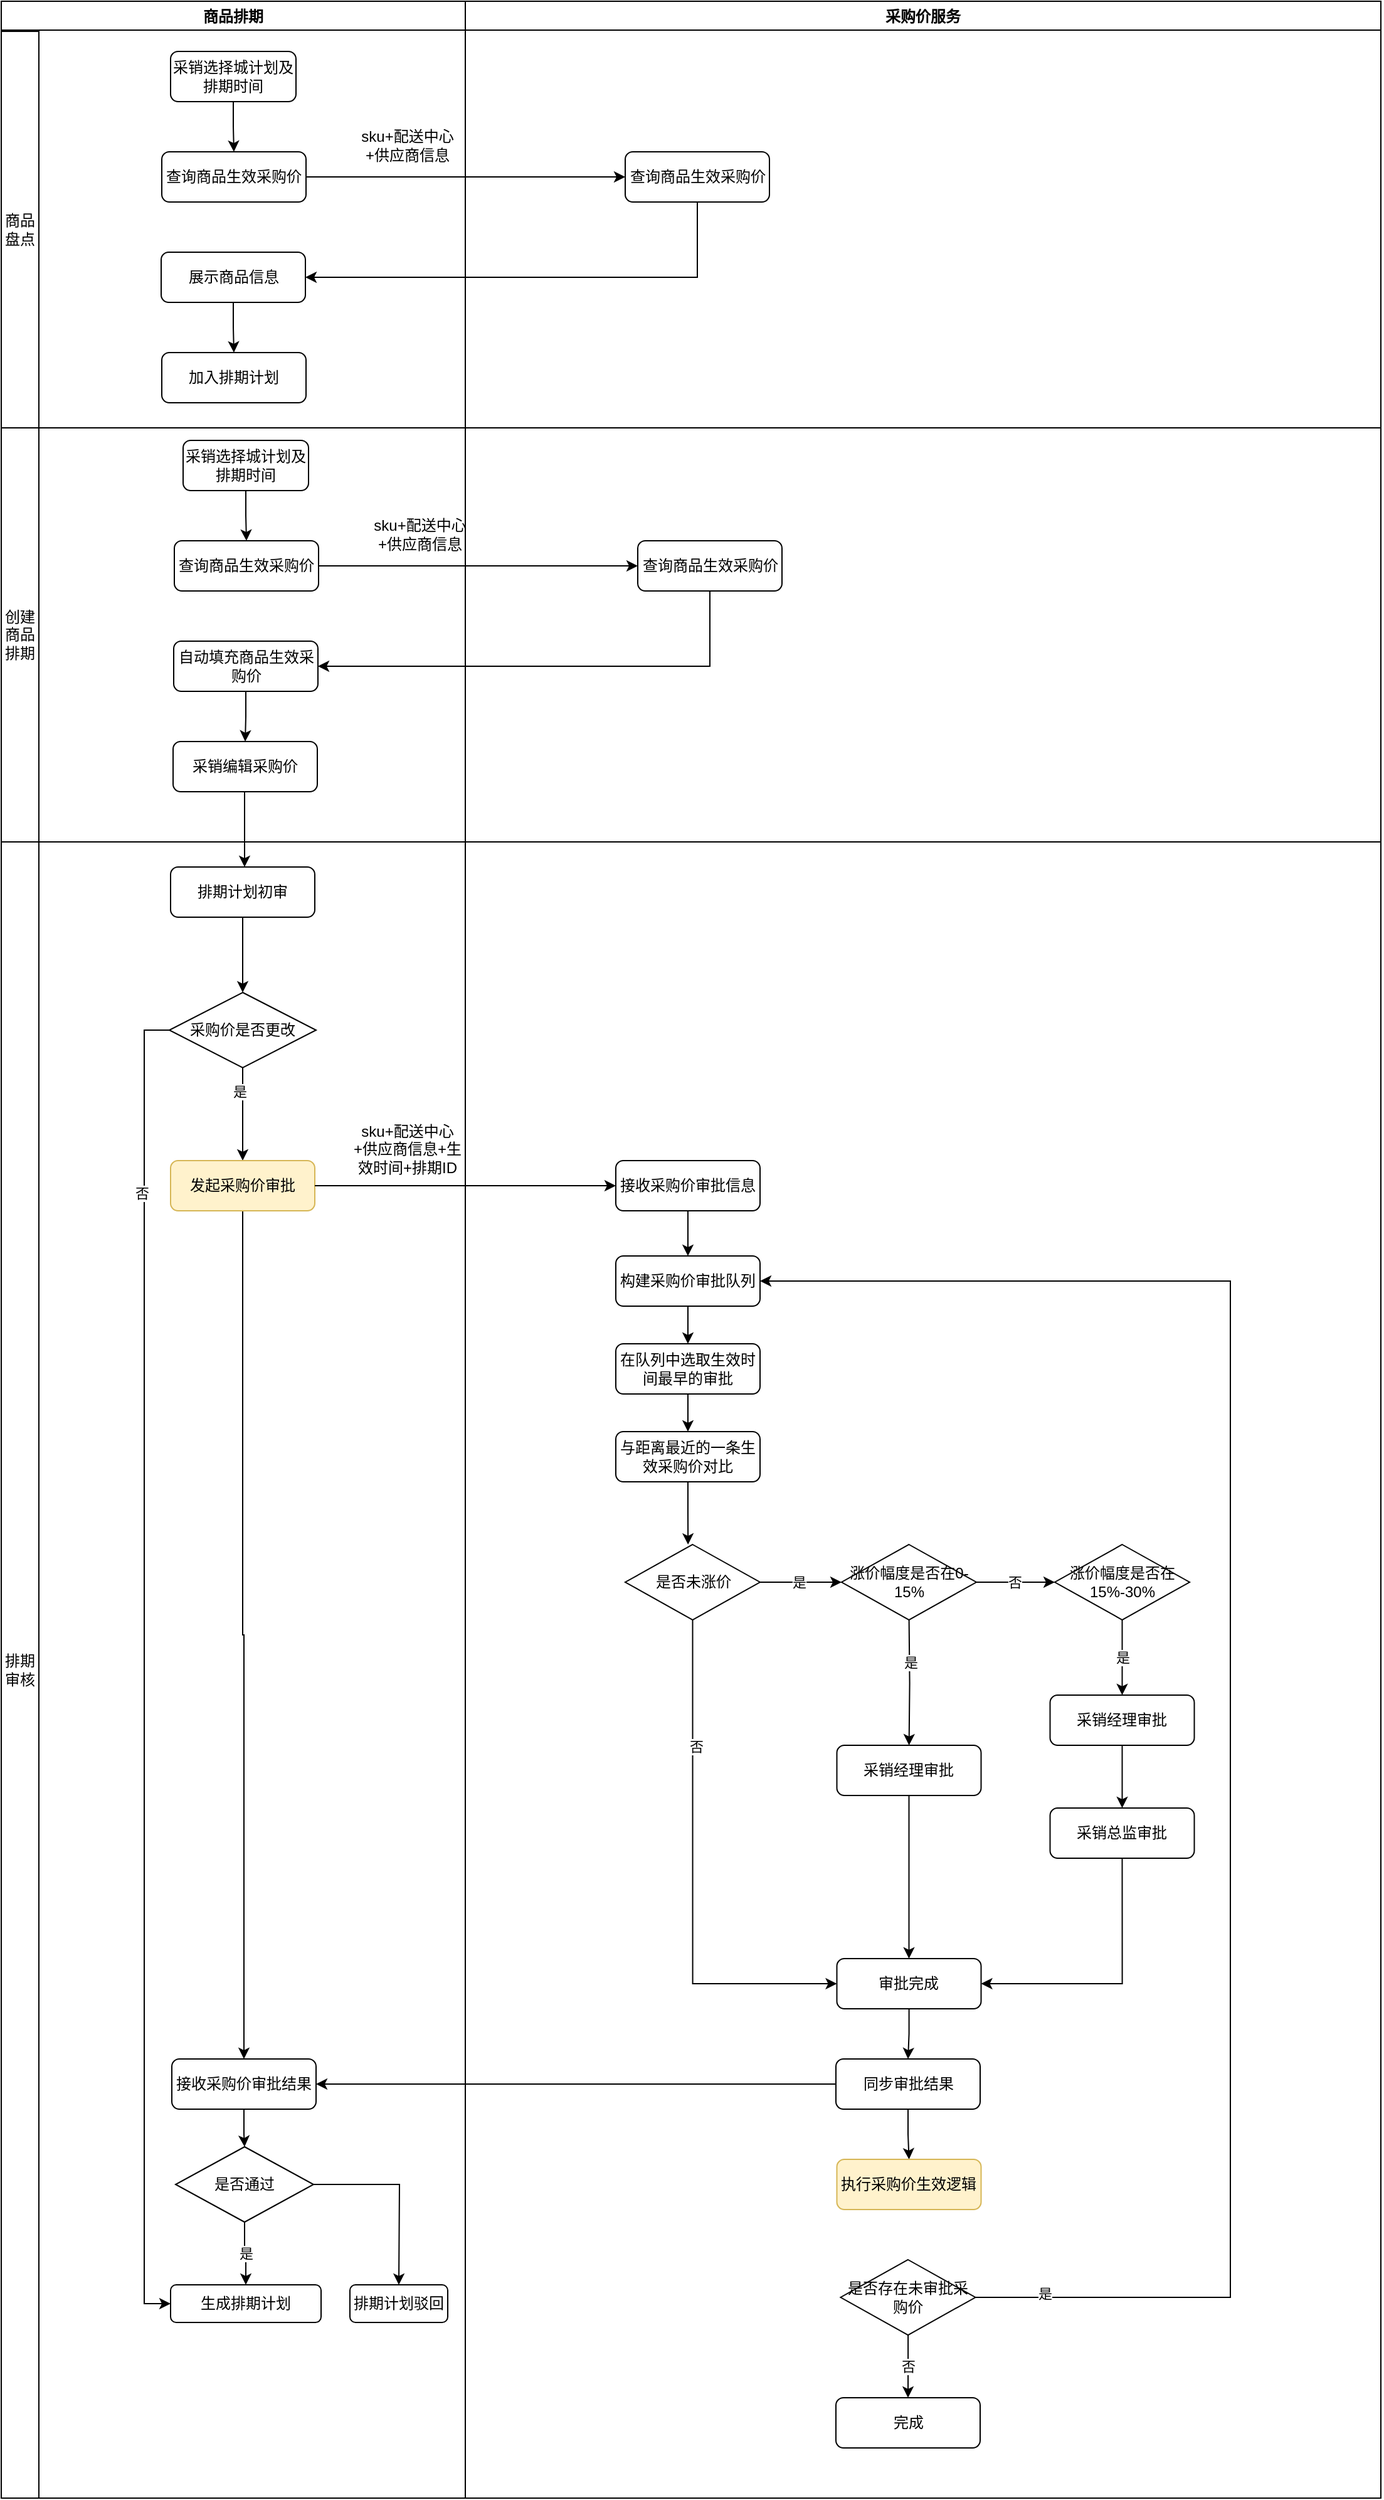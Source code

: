 <mxfile version="15.5.4" type="github">
  <diagram id="C5RBs43oDa-KdzZeNtuy" name="Page-1">
    <mxGraphModel dx="2893" dy="1097" grid="1" gridSize="10" guides="1" tooltips="1" connect="1" arrows="1" fold="1" page="1" pageScale="1" pageWidth="827" pageHeight="1169" math="0" shadow="0">
      <root>
        <mxCell id="WIyWlLk6GJQsqaUBKTNV-0" />
        <mxCell id="WIyWlLk6GJQsqaUBKTNV-1" parent="WIyWlLk6GJQsqaUBKTNV-0" />
        <mxCell id="JaGCP64lXndvB-nV4re8-0" value="商品排期" style="swimlane;" parent="WIyWlLk6GJQsqaUBKTNV-1" vertex="1">
          <mxGeometry x="-60" y="400" width="370" height="1990" as="geometry" />
        </mxCell>
        <mxCell id="JaGCP64lXndvB-nV4re8-4" value="商品盘点" style="rounded=0;whiteSpace=wrap;html=1;" parent="JaGCP64lXndvB-nV4re8-0" vertex="1">
          <mxGeometry y="24" width="30" height="316" as="geometry" />
        </mxCell>
        <mxCell id="JaGCP64lXndvB-nV4re8-6" value="" style="edgeStyle=orthogonalEdgeStyle;rounded=0;orthogonalLoop=1;jettySize=auto;html=1;" parent="JaGCP64lXndvB-nV4re8-0" source="JaGCP64lXndvB-nV4re8-2" target="JaGCP64lXndvB-nV4re8-5" edge="1">
          <mxGeometry relative="1" as="geometry" />
        </mxCell>
        <mxCell id="JaGCP64lXndvB-nV4re8-2" value="采销选择城计划及排期时间" style="rounded=1;whiteSpace=wrap;html=1;" parent="JaGCP64lXndvB-nV4re8-0" vertex="1">
          <mxGeometry x="135" y="40" width="100" height="40" as="geometry" />
        </mxCell>
        <mxCell id="JaGCP64lXndvB-nV4re8-5" value="查询商品生效采购价" style="rounded=1;whiteSpace=wrap;html=1;" parent="JaGCP64lXndvB-nV4re8-0" vertex="1">
          <mxGeometry x="128" y="120" width="115" height="40" as="geometry" />
        </mxCell>
        <mxCell id="JaGCP64lXndvB-nV4re8-15" value="" style="edgeStyle=orthogonalEdgeStyle;rounded=0;orthogonalLoop=1;jettySize=auto;html=1;" parent="JaGCP64lXndvB-nV4re8-0" source="JaGCP64lXndvB-nV4re8-8" target="JaGCP64lXndvB-nV4re8-14" edge="1">
          <mxGeometry relative="1" as="geometry" />
        </mxCell>
        <mxCell id="JaGCP64lXndvB-nV4re8-8" value="展示商品信息" style="rounded=1;whiteSpace=wrap;html=1;" parent="JaGCP64lXndvB-nV4re8-0" vertex="1">
          <mxGeometry x="127.5" y="200" width="115" height="40" as="geometry" />
        </mxCell>
        <mxCell id="JaGCP64lXndvB-nV4re8-12" value="sku+配送中心+供应商信息" style="text;html=1;strokeColor=none;fillColor=none;align=center;verticalAlign=middle;whiteSpace=wrap;rounded=0;" parent="JaGCP64lXndvB-nV4re8-0" vertex="1">
          <mxGeometry x="278" y="100" width="92" height="30" as="geometry" />
        </mxCell>
        <mxCell id="JaGCP64lXndvB-nV4re8-13" value="创建商品排期" style="rounded=0;whiteSpace=wrap;html=1;" parent="JaGCP64lXndvB-nV4re8-0" vertex="1">
          <mxGeometry y="340" width="30" height="330" as="geometry" />
        </mxCell>
        <mxCell id="JaGCP64lXndvB-nV4re8-14" value="加入排期计划" style="rounded=1;whiteSpace=wrap;html=1;" parent="JaGCP64lXndvB-nV4re8-0" vertex="1">
          <mxGeometry x="128" y="280" width="115" height="40" as="geometry" />
        </mxCell>
        <mxCell id="JaGCP64lXndvB-nV4re8-16" style="edgeStyle=orthogonalEdgeStyle;rounded=0;orthogonalLoop=1;jettySize=auto;html=1;endArrow=none;endFill=0;" parent="JaGCP64lXndvB-nV4re8-0" edge="1">
          <mxGeometry relative="1" as="geometry">
            <mxPoint x="30" y="340" as="sourcePoint" />
            <mxPoint x="1100" y="340" as="targetPoint" />
            <Array as="points">
              <mxPoint x="940" y="340" />
            </Array>
          </mxGeometry>
        </mxCell>
        <mxCell id="JaGCP64lXndvB-nV4re8-30" value="排期审核" style="rounded=0;whiteSpace=wrap;html=1;" parent="JaGCP64lXndvB-nV4re8-0" vertex="1">
          <mxGeometry y="670" width="30" height="1320" as="geometry" />
        </mxCell>
        <mxCell id="JaGCP64lXndvB-nV4re8-35" value="" style="edgeStyle=orthogonalEdgeStyle;rounded=0;orthogonalLoop=1;jettySize=auto;html=1;endArrow=classic;endFill=1;" parent="JaGCP64lXndvB-nV4re8-0" source="JaGCP64lXndvB-nV4re8-33" edge="1">
          <mxGeometry relative="1" as="geometry">
            <mxPoint x="194" y="690" as="targetPoint" />
          </mxGeometry>
        </mxCell>
        <mxCell id="JaGCP64lXndvB-nV4re8-33" value="采销编辑采购价" style="rounded=1;whiteSpace=wrap;html=1;" parent="JaGCP64lXndvB-nV4re8-0" vertex="1">
          <mxGeometry x="137" y="590" width="115" height="40" as="geometry" />
        </mxCell>
        <mxCell id="JaGCP64lXndvB-nV4re8-59" style="edgeStyle=orthogonalEdgeStyle;rounded=0;orthogonalLoop=1;jettySize=auto;html=1;entryX=0;entryY=0.5;entryDx=0;entryDy=0;endArrow=classic;endFill=1;exitX=0;exitY=0.5;exitDx=0;exitDy=0;" parent="JaGCP64lXndvB-nV4re8-0" source="JaGCP64lXndvB-nV4re8-31" target="JaGCP64lXndvB-nV4re8-57" edge="1">
          <mxGeometry relative="1" as="geometry" />
        </mxCell>
        <mxCell id="JaGCP64lXndvB-nV4re8-60" value="否" style="edgeLabel;html=1;align=center;verticalAlign=middle;resizable=0;points=[];" parent="JaGCP64lXndvB-nV4re8-59" vertex="1" connectable="0">
          <mxGeometry x="-0.717" y="-2" relative="1" as="geometry">
            <mxPoint as="offset" />
          </mxGeometry>
        </mxCell>
        <mxCell id="JaGCP64lXndvB-nV4re8-102" value="" style="edgeStyle=orthogonalEdgeStyle;rounded=0;orthogonalLoop=1;jettySize=auto;html=1;endArrow=classic;endFill=1;entryX=0.5;entryY=0;entryDx=0;entryDy=0;" parent="JaGCP64lXndvB-nV4re8-0" source="JaGCP64lXndvB-nV4re8-31" target="JaGCP64lXndvB-nV4re8-47" edge="1">
          <mxGeometry relative="1" as="geometry">
            <mxPoint x="194.5" y="890" as="targetPoint" />
          </mxGeometry>
        </mxCell>
        <mxCell id="JaGCP64lXndvB-nV4re8-103" value="是" style="edgeLabel;html=1;align=center;verticalAlign=middle;resizable=0;points=[];" parent="JaGCP64lXndvB-nV4re8-102" vertex="1" connectable="0">
          <mxGeometry x="-0.486" y="-3" relative="1" as="geometry">
            <mxPoint as="offset" />
          </mxGeometry>
        </mxCell>
        <mxCell id="JaGCP64lXndvB-nV4re8-31" value="采购价是否更改" style="rhombus;whiteSpace=wrap;html=1;" parent="JaGCP64lXndvB-nV4re8-0" vertex="1">
          <mxGeometry x="134" y="790" width="117" height="60" as="geometry" />
        </mxCell>
        <mxCell id="JaGCP64lXndvB-nV4re8-104" value="" style="edgeStyle=orthogonalEdgeStyle;rounded=0;orthogonalLoop=1;jettySize=auto;html=1;endArrow=classic;endFill=1;entryX=0.5;entryY=0;entryDx=0;entryDy=0;" parent="JaGCP64lXndvB-nV4re8-0" source="JaGCP64lXndvB-nV4re8-47" target="JaGCP64lXndvB-nV4re8-52" edge="1">
          <mxGeometry relative="1" as="geometry" />
        </mxCell>
        <mxCell id="JaGCP64lXndvB-nV4re8-47" value="发起采购价审批" style="rounded=1;whiteSpace=wrap;html=1;fillColor=#fff2cc;strokeColor=#d6b656;" parent="JaGCP64lXndvB-nV4re8-0" vertex="1">
          <mxGeometry x="135" y="924" width="115" height="40" as="geometry" />
        </mxCell>
        <mxCell id="JaGCP64lXndvB-nV4re8-56" value="" style="edgeStyle=orthogonalEdgeStyle;rounded=0;orthogonalLoop=1;jettySize=auto;html=1;endArrow=classic;endFill=1;" parent="JaGCP64lXndvB-nV4re8-0" source="JaGCP64lXndvB-nV4re8-52" target="JaGCP64lXndvB-nV4re8-55" edge="1">
          <mxGeometry relative="1" as="geometry" />
        </mxCell>
        <mxCell id="JaGCP64lXndvB-nV4re8-52" value="接收采购价审批结果" style="rounded=1;whiteSpace=wrap;html=1;" parent="JaGCP64lXndvB-nV4re8-0" vertex="1">
          <mxGeometry x="136" y="1640" width="115" height="40" as="geometry" />
        </mxCell>
        <mxCell id="JaGCP64lXndvB-nV4re8-54" value="sku+配送中心+供应商信息+生效时间+排期ID" style="text;html=1;strokeColor=none;fillColor=none;align=center;verticalAlign=middle;whiteSpace=wrap;rounded=0;" parent="JaGCP64lXndvB-nV4re8-0" vertex="1">
          <mxGeometry x="278" y="900" width="92" height="30" as="geometry" />
        </mxCell>
        <mxCell id="JaGCP64lXndvB-nV4re8-58" value="是" style="edgeStyle=orthogonalEdgeStyle;rounded=0;orthogonalLoop=1;jettySize=auto;html=1;endArrow=classic;endFill=1;" parent="JaGCP64lXndvB-nV4re8-0" source="JaGCP64lXndvB-nV4re8-55" target="JaGCP64lXndvB-nV4re8-57" edge="1">
          <mxGeometry relative="1" as="geometry" />
        </mxCell>
        <mxCell id="JaGCP64lXndvB-nV4re8-63" style="edgeStyle=orthogonalEdgeStyle;rounded=0;orthogonalLoop=1;jettySize=auto;html=1;entryX=0.5;entryY=0;entryDx=0;entryDy=0;endArrow=classic;endFill=1;" parent="JaGCP64lXndvB-nV4re8-0" source="JaGCP64lXndvB-nV4re8-55" edge="1">
          <mxGeometry relative="1" as="geometry">
            <mxPoint x="317" y="1820" as="targetPoint" />
          </mxGeometry>
        </mxCell>
        <mxCell id="JaGCP64lXndvB-nV4re8-55" value="是否通过" style="rhombus;whiteSpace=wrap;html=1;" parent="JaGCP64lXndvB-nV4re8-0" vertex="1">
          <mxGeometry x="139" y="1710" width="110" height="60" as="geometry" />
        </mxCell>
        <mxCell id="JaGCP64lXndvB-nV4re8-57" value="生成排期计划" style="rounded=1;whiteSpace=wrap;html=1;" parent="JaGCP64lXndvB-nV4re8-0" vertex="1">
          <mxGeometry x="135" y="1820" width="120" height="30" as="geometry" />
        </mxCell>
        <mxCell id="JaGCP64lXndvB-nV4re8-62" value="排期计划驳回" style="rounded=1;whiteSpace=wrap;html=1;" parent="JaGCP64lXndvB-nV4re8-0" vertex="1">
          <mxGeometry x="278" y="1820" width="78" height="30" as="geometry" />
        </mxCell>
        <mxCell id="JaGCP64lXndvB-nV4re8-112" value="" style="edgeStyle=orthogonalEdgeStyle;rounded=0;orthogonalLoop=1;jettySize=auto;html=1;endArrow=classic;endFill=1;" parent="JaGCP64lXndvB-nV4re8-0" source="JaGCP64lXndvB-nV4re8-110" target="JaGCP64lXndvB-nV4re8-31" edge="1">
          <mxGeometry relative="1" as="geometry" />
        </mxCell>
        <mxCell id="JaGCP64lXndvB-nV4re8-110" value="排期计划初审" style="rounded=1;whiteSpace=wrap;html=1;" parent="JaGCP64lXndvB-nV4re8-0" vertex="1">
          <mxGeometry x="135" y="690" width="115" height="40" as="geometry" />
        </mxCell>
        <mxCell id="JaGCP64lXndvB-nV4re8-1" value="采购价服务" style="swimlane;" parent="WIyWlLk6GJQsqaUBKTNV-1" vertex="1">
          <mxGeometry x="310" y="400" width="730" height="1990" as="geometry" />
        </mxCell>
        <mxCell id="JaGCP64lXndvB-nV4re8-7" value="查询商品生效采购价" style="rounded=1;whiteSpace=wrap;html=1;" parent="JaGCP64lXndvB-nV4re8-1" vertex="1">
          <mxGeometry x="127.5" y="120" width="115" height="40" as="geometry" />
        </mxCell>
        <mxCell id="JaGCP64lXndvB-nV4re8-23" value="采销选择城计划及排期时间" style="rounded=1;whiteSpace=wrap;html=1;" parent="JaGCP64lXndvB-nV4re8-1" vertex="1">
          <mxGeometry x="-225" y="350" width="100" height="40" as="geometry" />
        </mxCell>
        <mxCell id="JaGCP64lXndvB-nV4re8-24" value="查询商品生效采购价" style="rounded=1;whiteSpace=wrap;html=1;" parent="JaGCP64lXndvB-nV4re8-1" vertex="1">
          <mxGeometry x="-232" y="430" width="115" height="40" as="geometry" />
        </mxCell>
        <mxCell id="JaGCP64lXndvB-nV4re8-22" value="" style="edgeStyle=orthogonalEdgeStyle;rounded=0;orthogonalLoop=1;jettySize=auto;html=1;" parent="JaGCP64lXndvB-nV4re8-1" source="JaGCP64lXndvB-nV4re8-23" target="JaGCP64lXndvB-nV4re8-24" edge="1">
          <mxGeometry relative="1" as="geometry" />
        </mxCell>
        <mxCell id="JaGCP64lXndvB-nV4re8-25" value="自动填充商品生效采购价" style="rounded=1;whiteSpace=wrap;html=1;" parent="JaGCP64lXndvB-nV4re8-1" vertex="1">
          <mxGeometry x="-232.5" y="510" width="115" height="40" as="geometry" />
        </mxCell>
        <mxCell id="JaGCP64lXndvB-nV4re8-26" value="sku+配送中心+供应商信息" style="text;html=1;strokeColor=none;fillColor=none;align=center;verticalAlign=middle;whiteSpace=wrap;rounded=0;" parent="JaGCP64lXndvB-nV4re8-1" vertex="1">
          <mxGeometry x="-82" y="410" width="92" height="30" as="geometry" />
        </mxCell>
        <mxCell id="JaGCP64lXndvB-nV4re8-27" value="查询商品生效采购价" style="rounded=1;whiteSpace=wrap;html=1;" parent="JaGCP64lXndvB-nV4re8-1" vertex="1">
          <mxGeometry x="137.5" y="430" width="115" height="40" as="geometry" />
        </mxCell>
        <mxCell id="JaGCP64lXndvB-nV4re8-28" style="edgeStyle=orthogonalEdgeStyle;rounded=0;orthogonalLoop=1;jettySize=auto;html=1;entryX=0;entryY=0.5;entryDx=0;entryDy=0;" parent="JaGCP64lXndvB-nV4re8-1" source="JaGCP64lXndvB-nV4re8-24" target="JaGCP64lXndvB-nV4re8-27" edge="1">
          <mxGeometry relative="1" as="geometry" />
        </mxCell>
        <mxCell id="JaGCP64lXndvB-nV4re8-29" style="edgeStyle=orthogonalEdgeStyle;rounded=0;orthogonalLoop=1;jettySize=auto;html=1;entryX=1;entryY=0.5;entryDx=0;entryDy=0;exitX=0.5;exitY=1;exitDx=0;exitDy=0;" parent="JaGCP64lXndvB-nV4re8-1" source="JaGCP64lXndvB-nV4re8-27" target="JaGCP64lXndvB-nV4re8-25" edge="1">
          <mxGeometry relative="1" as="geometry" />
        </mxCell>
        <mxCell id="JaGCP64lXndvB-nV4re8-114" value="" style="edgeStyle=orthogonalEdgeStyle;rounded=0;orthogonalLoop=1;jettySize=auto;html=1;endArrow=classic;endFill=1;" parent="JaGCP64lXndvB-nV4re8-1" source="JaGCP64lXndvB-nV4re8-50" target="JaGCP64lXndvB-nV4re8-113" edge="1">
          <mxGeometry relative="1" as="geometry" />
        </mxCell>
        <mxCell id="JaGCP64lXndvB-nV4re8-50" value="接收采购价审批信息" style="rounded=1;whiteSpace=wrap;html=1;" parent="JaGCP64lXndvB-nV4re8-1" vertex="1">
          <mxGeometry x="120" y="924" width="115" height="40" as="geometry" />
        </mxCell>
        <mxCell id="JaGCP64lXndvB-nV4re8-116" value="" style="edgeStyle=orthogonalEdgeStyle;rounded=0;orthogonalLoop=1;jettySize=auto;html=1;endArrow=classic;endFill=1;" parent="JaGCP64lXndvB-nV4re8-1" source="JaGCP64lXndvB-nV4re8-113" target="JaGCP64lXndvB-nV4re8-115" edge="1">
          <mxGeometry relative="1" as="geometry" />
        </mxCell>
        <mxCell id="JaGCP64lXndvB-nV4re8-113" value="构建采购价审批队列" style="rounded=1;whiteSpace=wrap;html=1;" parent="JaGCP64lXndvB-nV4re8-1" vertex="1">
          <mxGeometry x="120" y="1000" width="115" height="40" as="geometry" />
        </mxCell>
        <mxCell id="JaGCP64lXndvB-nV4re8-118" value="" style="edgeStyle=orthogonalEdgeStyle;rounded=0;orthogonalLoop=1;jettySize=auto;html=1;endArrow=classic;endFill=1;" parent="JaGCP64lXndvB-nV4re8-1" source="JaGCP64lXndvB-nV4re8-115" target="JaGCP64lXndvB-nV4re8-117" edge="1">
          <mxGeometry relative="1" as="geometry" />
        </mxCell>
        <mxCell id="JaGCP64lXndvB-nV4re8-115" value="在队列中选取生效时间最早的审批" style="rounded=1;whiteSpace=wrap;html=1;" parent="JaGCP64lXndvB-nV4re8-1" vertex="1">
          <mxGeometry x="120" y="1070" width="115" height="40" as="geometry" />
        </mxCell>
        <mxCell id="JaGCP64lXndvB-nV4re8-120" value="" style="edgeStyle=orthogonalEdgeStyle;rounded=0;orthogonalLoop=1;jettySize=auto;html=1;endArrow=classic;endFill=1;" parent="JaGCP64lXndvB-nV4re8-1" source="JaGCP64lXndvB-nV4re8-117" edge="1">
          <mxGeometry relative="1" as="geometry">
            <mxPoint x="177.6" y="1230.056" as="targetPoint" />
          </mxGeometry>
        </mxCell>
        <mxCell id="JaGCP64lXndvB-nV4re8-117" value="与距离最近的一条生效采购价对比" style="rounded=1;whiteSpace=wrap;html=1;" parent="JaGCP64lXndvB-nV4re8-1" vertex="1">
          <mxGeometry x="120" y="1140" width="115" height="40" as="geometry" />
        </mxCell>
        <mxCell id="JaGCP64lXndvB-nV4re8-124" value="" style="edgeStyle=orthogonalEdgeStyle;rounded=0;orthogonalLoop=1;jettySize=auto;html=1;endArrow=classic;endFill=1;" parent="JaGCP64lXndvB-nV4re8-1" edge="1">
          <mxGeometry relative="1" as="geometry">
            <mxPoint x="231.25" y="1260" as="sourcePoint" />
            <mxPoint x="300" y="1260" as="targetPoint" />
          </mxGeometry>
        </mxCell>
        <mxCell id="JaGCP64lXndvB-nV4re8-127" value="是" style="edgeLabel;html=1;align=center;verticalAlign=middle;resizable=0;points=[];" parent="JaGCP64lXndvB-nV4re8-124" vertex="1" connectable="0">
          <mxGeometry x="-0.018" relative="1" as="geometry">
            <mxPoint as="offset" />
          </mxGeometry>
        </mxCell>
        <mxCell id="JaGCP64lXndvB-nV4re8-126" value="" style="edgeStyle=orthogonalEdgeStyle;rounded=0;orthogonalLoop=1;jettySize=auto;html=1;endArrow=classic;endFill=1;" parent="JaGCP64lXndvB-nV4re8-1" target="JaGCP64lXndvB-nV4re8-125" edge="1">
          <mxGeometry relative="1" as="geometry">
            <mxPoint x="353.8" y="1289.972" as="sourcePoint" />
          </mxGeometry>
        </mxCell>
        <mxCell id="JaGCP64lXndvB-nV4re8-134" value="是" style="edgeLabel;html=1;align=center;verticalAlign=middle;resizable=0;points=[];" parent="JaGCP64lXndvB-nV4re8-126" vertex="1" connectable="0">
          <mxGeometry x="-0.33" y="1" relative="1" as="geometry">
            <mxPoint as="offset" />
          </mxGeometry>
        </mxCell>
        <mxCell id="KkTSfmCetocoTJCrQum5-7" style="edgeStyle=orthogonalEdgeStyle;rounded=0;orthogonalLoop=1;jettySize=auto;html=1;entryX=0.5;entryY=0;entryDx=0;entryDy=0;" edge="1" parent="JaGCP64lXndvB-nV4re8-1" source="JaGCP64lXndvB-nV4re8-125" target="JaGCP64lXndvB-nV4re8-135">
          <mxGeometry relative="1" as="geometry" />
        </mxCell>
        <mxCell id="JaGCP64lXndvB-nV4re8-125" value="采销经理审批" style="rounded=1;whiteSpace=wrap;html=1;" parent="JaGCP64lXndvB-nV4re8-1" vertex="1">
          <mxGeometry x="296.25" y="1390" width="115" height="40" as="geometry" />
        </mxCell>
        <mxCell id="JaGCP64lXndvB-nV4re8-141" value="" style="edgeStyle=orthogonalEdgeStyle;rounded=0;orthogonalLoop=1;jettySize=auto;html=1;endArrow=classic;endFill=1;" parent="JaGCP64lXndvB-nV4re8-1" source="JaGCP64lXndvB-nV4re8-135" target="JaGCP64lXndvB-nV4re8-140" edge="1">
          <mxGeometry relative="1" as="geometry" />
        </mxCell>
        <mxCell id="JaGCP64lXndvB-nV4re8-135" value="审批完成" style="rounded=1;whiteSpace=wrap;html=1;" parent="JaGCP64lXndvB-nV4re8-1" vertex="1">
          <mxGeometry x="296.25" y="1560" width="115" height="40" as="geometry" />
        </mxCell>
        <mxCell id="JaGCP64lXndvB-nV4re8-153" value="" style="edgeStyle=orthogonalEdgeStyle;rounded=0;orthogonalLoop=1;jettySize=auto;html=1;endArrow=classic;endFill=1;" parent="JaGCP64lXndvB-nV4re8-1" source="JaGCP64lXndvB-nV4re8-140" target="JaGCP64lXndvB-nV4re8-152" edge="1">
          <mxGeometry relative="1" as="geometry" />
        </mxCell>
        <mxCell id="JaGCP64lXndvB-nV4re8-140" value="同步审批结果" style="rounded=1;whiteSpace=wrap;html=1;" parent="JaGCP64lXndvB-nV4re8-1" vertex="1">
          <mxGeometry x="295.5" y="1640" width="115" height="40" as="geometry" />
        </mxCell>
        <mxCell id="JaGCP64lXndvB-nV4re8-144" style="edgeStyle=orthogonalEdgeStyle;rounded=0;orthogonalLoop=1;jettySize=auto;html=1;endArrow=none;endFill=0;" parent="JaGCP64lXndvB-nV4re8-1" edge="1">
          <mxGeometry relative="1" as="geometry">
            <mxPoint x="-342" y="670" as="sourcePoint" />
            <mxPoint x="730" y="670" as="targetPoint" />
            <Array as="points">
              <mxPoint x="568" y="670" />
            </Array>
          </mxGeometry>
        </mxCell>
        <mxCell id="JaGCP64lXndvB-nV4re8-148" style="edgeStyle=orthogonalEdgeStyle;rounded=0;orthogonalLoop=1;jettySize=auto;html=1;entryX=1;entryY=0.5;entryDx=0;entryDy=0;endArrow=classic;endFill=1;exitX=1;exitY=0.5;exitDx=0;exitDy=0;" parent="JaGCP64lXndvB-nV4re8-1" source="JaGCP64lXndvB-nV4re8-147" target="JaGCP64lXndvB-nV4re8-113" edge="1">
          <mxGeometry relative="1" as="geometry">
            <Array as="points">
              <mxPoint x="610" y="1830" />
              <mxPoint x="610" y="1020" />
            </Array>
          </mxGeometry>
        </mxCell>
        <mxCell id="JaGCP64lXndvB-nV4re8-149" value="是" style="edgeLabel;html=1;align=center;verticalAlign=middle;resizable=0;points=[];" parent="JaGCP64lXndvB-nV4re8-148" vertex="1" connectable="0">
          <mxGeometry x="-0.921" y="3" relative="1" as="geometry">
            <mxPoint as="offset" />
          </mxGeometry>
        </mxCell>
        <mxCell id="JaGCP64lXndvB-nV4re8-151" value="否" style="edgeStyle=orthogonalEdgeStyle;rounded=0;orthogonalLoop=1;jettySize=auto;html=1;endArrow=classic;endFill=1;" parent="JaGCP64lXndvB-nV4re8-1" source="JaGCP64lXndvB-nV4re8-147" target="JaGCP64lXndvB-nV4re8-150" edge="1">
          <mxGeometry relative="1" as="geometry" />
        </mxCell>
        <mxCell id="JaGCP64lXndvB-nV4re8-147" value="是否存在未审批采购价" style="rhombus;whiteSpace=wrap;html=1;" parent="JaGCP64lXndvB-nV4re8-1" vertex="1">
          <mxGeometry x="299.25" y="1800" width="107.5" height="60" as="geometry" />
        </mxCell>
        <mxCell id="JaGCP64lXndvB-nV4re8-150" value="完成" style="rounded=1;whiteSpace=wrap;html=1;" parent="JaGCP64lXndvB-nV4re8-1" vertex="1">
          <mxGeometry x="295.5" y="1910" width="115" height="40" as="geometry" />
        </mxCell>
        <mxCell id="JaGCP64lXndvB-nV4re8-152" value="执行采购价生效逻辑" style="rounded=1;whiteSpace=wrap;html=1;fillColor=#fff2cc;strokeColor=#d6b656;" parent="JaGCP64lXndvB-nV4re8-1" vertex="1">
          <mxGeometry x="296.25" y="1720" width="115" height="40" as="geometry" />
        </mxCell>
        <mxCell id="KkTSfmCetocoTJCrQum5-4" style="edgeStyle=orthogonalEdgeStyle;rounded=0;orthogonalLoop=1;jettySize=auto;html=1;entryX=0;entryY=0.5;entryDx=0;entryDy=0;exitX=0.5;exitY=1;exitDx=0;exitDy=0;" edge="1" parent="JaGCP64lXndvB-nV4re8-1" source="KkTSfmCetocoTJCrQum5-0" target="JaGCP64lXndvB-nV4re8-135">
          <mxGeometry relative="1" as="geometry" />
        </mxCell>
        <mxCell id="KkTSfmCetocoTJCrQum5-5" value="否" style="edgeLabel;html=1;align=center;verticalAlign=middle;resizable=0;points=[];" vertex="1" connectable="0" parent="KkTSfmCetocoTJCrQum5-4">
          <mxGeometry x="-0.501" y="2" relative="1" as="geometry">
            <mxPoint as="offset" />
          </mxGeometry>
        </mxCell>
        <mxCell id="KkTSfmCetocoTJCrQum5-0" value="是否未涨价" style="rhombus;whiteSpace=wrap;html=1;" vertex="1" parent="JaGCP64lXndvB-nV4re8-1">
          <mxGeometry x="127.5" y="1230" width="107.5" height="60" as="geometry" />
        </mxCell>
        <mxCell id="KkTSfmCetocoTJCrQum5-8" style="edgeStyle=orthogonalEdgeStyle;rounded=0;orthogonalLoop=1;jettySize=auto;html=1;entryX=0;entryY=0.5;entryDx=0;entryDy=0;" edge="1" parent="JaGCP64lXndvB-nV4re8-1" source="KkTSfmCetocoTJCrQum5-1" target="KkTSfmCetocoTJCrQum5-2">
          <mxGeometry relative="1" as="geometry" />
        </mxCell>
        <mxCell id="KkTSfmCetocoTJCrQum5-12" value="否" style="edgeLabel;html=1;align=center;verticalAlign=middle;resizable=0;points=[];" vertex="1" connectable="0" parent="KkTSfmCetocoTJCrQum5-8">
          <mxGeometry x="-0.024" relative="1" as="geometry">
            <mxPoint as="offset" />
          </mxGeometry>
        </mxCell>
        <mxCell id="KkTSfmCetocoTJCrQum5-1" value="涨价幅度是否在0-15%" style="rhombus;whiteSpace=wrap;html=1;" vertex="1" parent="JaGCP64lXndvB-nV4re8-1">
          <mxGeometry x="300" y="1230" width="107.5" height="60" as="geometry" />
        </mxCell>
        <mxCell id="KkTSfmCetocoTJCrQum5-9" value="是" style="edgeStyle=orthogonalEdgeStyle;rounded=0;orthogonalLoop=1;jettySize=auto;html=1;entryX=0.5;entryY=0;entryDx=0;entryDy=0;" edge="1" parent="JaGCP64lXndvB-nV4re8-1" source="KkTSfmCetocoTJCrQum5-2" target="KkTSfmCetocoTJCrQum5-3">
          <mxGeometry relative="1" as="geometry" />
        </mxCell>
        <mxCell id="KkTSfmCetocoTJCrQum5-2" value="涨价幅度是否在15%-30%" style="rhombus;whiteSpace=wrap;html=1;" vertex="1" parent="JaGCP64lXndvB-nV4re8-1">
          <mxGeometry x="470" y="1230" width="107.5" height="60" as="geometry" />
        </mxCell>
        <mxCell id="KkTSfmCetocoTJCrQum5-10" value="" style="edgeStyle=orthogonalEdgeStyle;rounded=0;orthogonalLoop=1;jettySize=auto;html=1;" edge="1" parent="JaGCP64lXndvB-nV4re8-1" source="KkTSfmCetocoTJCrQum5-3" target="KkTSfmCetocoTJCrQum5-6">
          <mxGeometry relative="1" as="geometry" />
        </mxCell>
        <mxCell id="KkTSfmCetocoTJCrQum5-3" value="采销经理审批" style="rounded=1;whiteSpace=wrap;html=1;" vertex="1" parent="JaGCP64lXndvB-nV4re8-1">
          <mxGeometry x="466.25" y="1350" width="115" height="40" as="geometry" />
        </mxCell>
        <mxCell id="KkTSfmCetocoTJCrQum5-11" style="edgeStyle=orthogonalEdgeStyle;rounded=0;orthogonalLoop=1;jettySize=auto;html=1;entryX=1;entryY=0.5;entryDx=0;entryDy=0;exitX=0.5;exitY=1;exitDx=0;exitDy=0;" edge="1" parent="JaGCP64lXndvB-nV4re8-1" source="KkTSfmCetocoTJCrQum5-6" target="JaGCP64lXndvB-nV4re8-135">
          <mxGeometry relative="1" as="geometry" />
        </mxCell>
        <mxCell id="KkTSfmCetocoTJCrQum5-6" value="采销总监审批" style="rounded=1;whiteSpace=wrap;html=1;" vertex="1" parent="JaGCP64lXndvB-nV4re8-1">
          <mxGeometry x="466.25" y="1440" width="115" height="40" as="geometry" />
        </mxCell>
        <mxCell id="JaGCP64lXndvB-nV4re8-10" style="edgeStyle=orthogonalEdgeStyle;rounded=0;orthogonalLoop=1;jettySize=auto;html=1;entryX=0;entryY=0.5;entryDx=0;entryDy=0;" parent="WIyWlLk6GJQsqaUBKTNV-1" source="JaGCP64lXndvB-nV4re8-5" target="JaGCP64lXndvB-nV4re8-7" edge="1">
          <mxGeometry relative="1" as="geometry" />
        </mxCell>
        <mxCell id="JaGCP64lXndvB-nV4re8-11" style="edgeStyle=orthogonalEdgeStyle;rounded=0;orthogonalLoop=1;jettySize=auto;html=1;entryX=1;entryY=0.5;entryDx=0;entryDy=0;exitX=0.5;exitY=1;exitDx=0;exitDy=0;" parent="WIyWlLk6GJQsqaUBKTNV-1" source="JaGCP64lXndvB-nV4re8-7" target="JaGCP64lXndvB-nV4re8-8" edge="1">
          <mxGeometry relative="1" as="geometry" />
        </mxCell>
        <mxCell id="JaGCP64lXndvB-nV4re8-34" value="" style="edgeStyle=orthogonalEdgeStyle;rounded=0;orthogonalLoop=1;jettySize=auto;html=1;endArrow=classic;endFill=1;" parent="WIyWlLk6GJQsqaUBKTNV-1" source="JaGCP64lXndvB-nV4re8-25" target="JaGCP64lXndvB-nV4re8-33" edge="1">
          <mxGeometry relative="1" as="geometry" />
        </mxCell>
        <mxCell id="JaGCP64lXndvB-nV4re8-51" style="edgeStyle=orthogonalEdgeStyle;rounded=0;orthogonalLoop=1;jettySize=auto;html=1;entryX=0;entryY=0.5;entryDx=0;entryDy=0;endArrow=classic;endFill=1;" parent="WIyWlLk6GJQsqaUBKTNV-1" source="JaGCP64lXndvB-nV4re8-47" target="JaGCP64lXndvB-nV4re8-50" edge="1">
          <mxGeometry relative="1" as="geometry" />
        </mxCell>
        <mxCell id="JaGCP64lXndvB-nV4re8-143" style="edgeStyle=orthogonalEdgeStyle;rounded=0;orthogonalLoop=1;jettySize=auto;html=1;entryX=1;entryY=0.5;entryDx=0;entryDy=0;endArrow=classic;endFill=1;" parent="WIyWlLk6GJQsqaUBKTNV-1" source="JaGCP64lXndvB-nV4re8-140" target="JaGCP64lXndvB-nV4re8-52" edge="1">
          <mxGeometry relative="1" as="geometry" />
        </mxCell>
      </root>
    </mxGraphModel>
  </diagram>
</mxfile>
